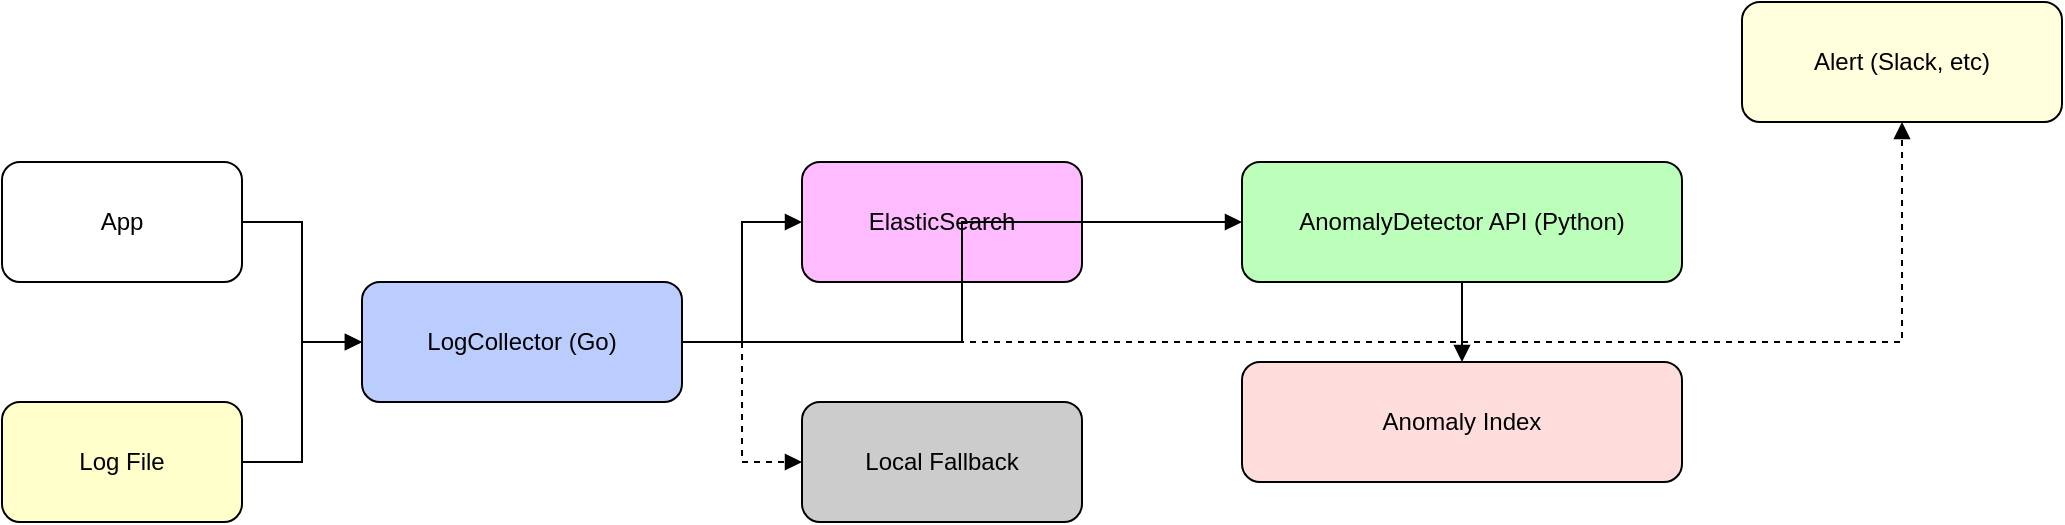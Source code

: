 <mxfile>
    <diagram id="architecture" name="Architecture">
        <mxGraphModel dx="750" dy="492" grid="1" gridSize="10" guides="1" tooltips="1" connect="1" arrows="1" fold="1" page="1" pageScale="1" pageWidth="1169" pageHeight="827" math="0" shadow="0">
            <root>
                <mxCell id="0"/>
                <mxCell id="1" parent="0"/>
                <mxCell id="2" value="App" style="rounded=1;whiteSpace=wrap;html=1;fillColor=#FFFFFF;strokeColor=#000000;" parent="1" vertex="1">
                    <mxGeometry x="80" y="120" width="120" height="60" as="geometry"/>
                </mxCell>
                <mxCell id="9" value="Log File" style="rounded=1;whiteSpace=wrap;html=1;fillColor=#FFFFCC;strokeColor=#000000;" parent="1" vertex="1">
                    <mxGeometry x="80" y="240" width="120" height="60" as="geometry"/>
                </mxCell>
                <mxCell id="3" value="LogCollector (Go)" style="rounded=1;whiteSpace=wrap;html=1;fillColor=#BBCCFF;strokeColor=#000000;" parent="1" vertex="1">
                    <mxGeometry x="260" y="180" width="160" height="60" as="geometry"/>
                </mxCell>
                <mxCell id="4" value="ElasticSearch" style="rounded=1;whiteSpace=wrap;html=1;fillColor=#FFBBFF;strokeColor=#000000;" parent="1" vertex="1">
                    <mxGeometry x="480" y="120" width="140" height="60" as="geometry"/>
                </mxCell>
                <mxCell id="10" value="Local Fallback" style="rounded=1;whiteSpace=wrap;html=1;fillColor=#CCCCCC;strokeColor=#000000;" parent="1" vertex="1">
                    <mxGeometry x="480" y="240" width="140" height="60" as="geometry"/>
                </mxCell>
                <mxCell id="5" value="AnomalyDetector API (Python)" style="rounded=1;whiteSpace=wrap;html=1;fillColor=#BBFFBB;strokeColor=#000000;" parent="1" vertex="1">
                    <mxGeometry x="700" y="120" width="220" height="60" as="geometry"/>
                </mxCell>
                <mxCell id="6" style="edgeStyle=orthogonalEdgeStyle;rounded=0;orthogonalLoop=1;jettySize=auto;html=1;endArrow=block;endFill=1;strokeColor=#000000;" parent="1" source="2" target="3" edge="1">
                    <mxGeometry relative="1" as="geometry"/>
                </mxCell>
                <mxCell id="11" style="edgeStyle=orthogonalEdgeStyle;rounded=0;orthogonalLoop=1;jettySize=auto;html=1;endArrow=block;endFill=1;strokeColor=#000000;" parent="1" source="9" target="3" edge="1">
                    <mxGeometry relative="1" as="geometry"/>
                </mxCell>
                <mxCell id="7" style="edgeStyle=orthogonalEdgeStyle;rounded=0;orthogonalLoop=1;jettySize=auto;html=1;endArrow=block;endFill=1;strokeColor=#000000;" parent="1" source="3" target="4" edge="1">
                    <mxGeometry relative="1" as="geometry"/>
                </mxCell>
                <mxCell id="12" style="edgeStyle=orthogonalEdgeStyle;rounded=0;orthogonalLoop=1;jettySize=auto;html=1;dashed=1;endArrow=block;endFill=1;strokeColor=#000000;" parent="1" source="3" target="10" edge="1">
                    <mxGeometry relative="1" as="geometry"/>
                </mxCell>
                <mxCell id="5a" value="Anomaly Index" style="rounded=1;whiteSpace=wrap;html=1;fillColor=#FFDDDD;strokeColor=#000000;" parent="1" vertex="1">
                    <mxGeometry x="700" y="220" width="220" height="60" as="geometry"/>
                </mxCell>
                <mxCell id="13" style="edgeStyle=orthogonalEdgeStyle;rounded=0;orthogonalLoop=1;jettySize=auto;html=1;dashed=0;endArrow=block;endFill=1;strokeColor=#000000;" parent="1" source="3" target="5" edge="1">
                    <mxGeometry relative="1" as="geometry"/>
                </mxCell>
                <mxCell id="14" style="edgeStyle=orthogonalEdgeStyle;rounded=0;orthogonalLoop=1;jettySize=auto;html=1;dashed=0;endArrow=block;endFill=1;strokeColor=#000000;" parent="1" source="5" target="5a" edge="1">
                    <mxGeometry relative="1" as="geometry"/>
                </mxCell>
                <mxCell id="15" value="Alert (Slack, etc)" style="rounded=1;whiteSpace=wrap;html=1;fillColor=#FFFFDD;strokeColor=#000000;" parent="1" vertex="1">
                    <mxGeometry x="950" y="40" width="160" height="60" as="geometry"/>
                </mxCell>
                <mxCell id="16" style="edgeStyle=orthogonalEdgeStyle;rounded=0;orthogonalLoop=1;jettySize=auto;html=1;dashed=1;endArrow=block;endFill=1;strokeColor=#000000;" parent="1" source="3" target="15" edge="1">
                    <mxGeometry relative="1" as="geometry"/>
                </mxCell>
            </root>
        </mxGraphModel>
    </diagram>
</mxfile>